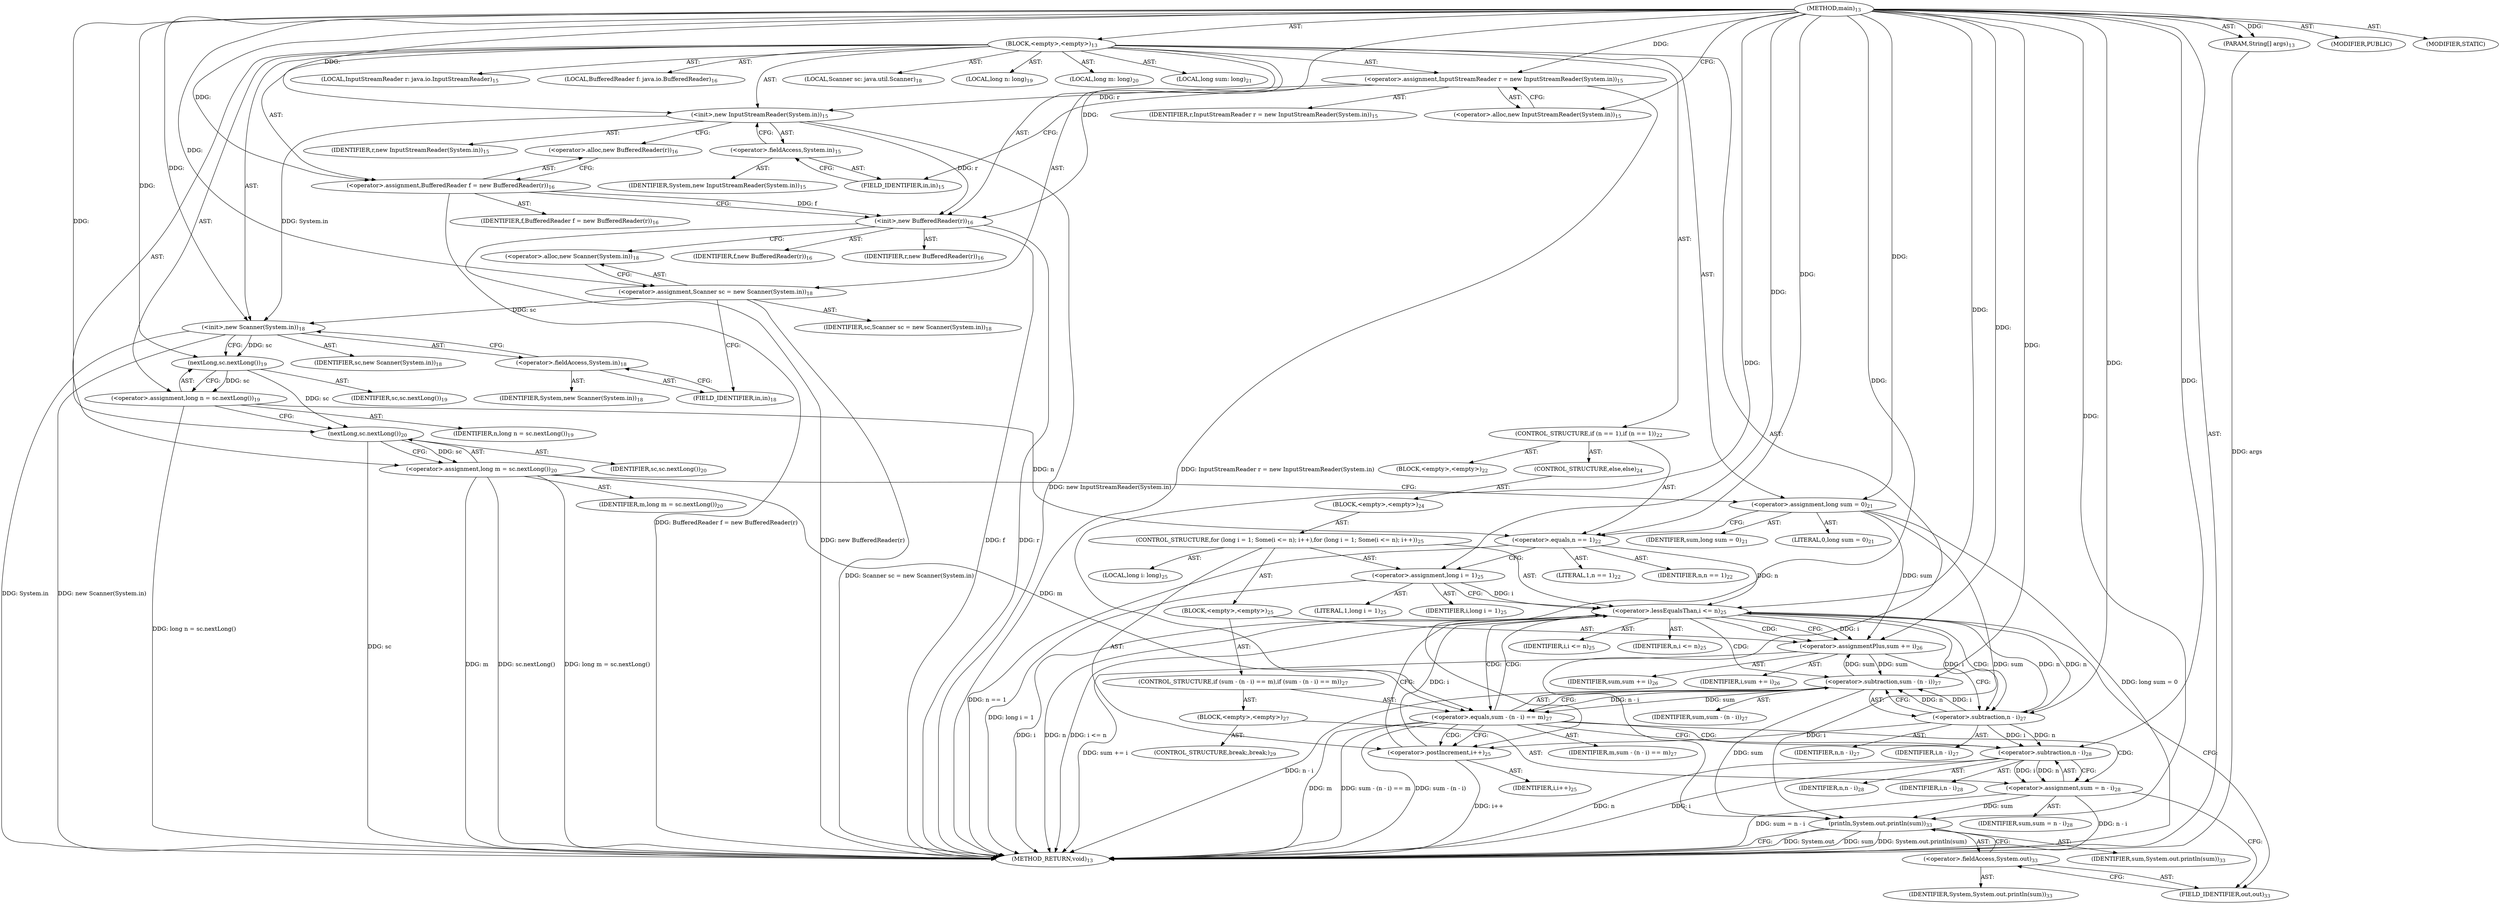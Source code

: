 digraph "main" {  
"23" [label = <(METHOD,main)<SUB>13</SUB>> ]
"24" [label = <(PARAM,String[] args)<SUB>13</SUB>> ]
"25" [label = <(BLOCK,&lt;empty&gt;,&lt;empty&gt;)<SUB>13</SUB>> ]
"4" [label = <(LOCAL,InputStreamReader r: java.io.InputStreamReader)<SUB>15</SUB>> ]
"26" [label = <(&lt;operator&gt;.assignment,InputStreamReader r = new InputStreamReader(System.in))<SUB>15</SUB>> ]
"27" [label = <(IDENTIFIER,r,InputStreamReader r = new InputStreamReader(System.in))<SUB>15</SUB>> ]
"28" [label = <(&lt;operator&gt;.alloc,new InputStreamReader(System.in))<SUB>15</SUB>> ]
"29" [label = <(&lt;init&gt;,new InputStreamReader(System.in))<SUB>15</SUB>> ]
"3" [label = <(IDENTIFIER,r,new InputStreamReader(System.in))<SUB>15</SUB>> ]
"30" [label = <(&lt;operator&gt;.fieldAccess,System.in)<SUB>15</SUB>> ]
"31" [label = <(IDENTIFIER,System,new InputStreamReader(System.in))<SUB>15</SUB>> ]
"32" [label = <(FIELD_IDENTIFIER,in,in)<SUB>15</SUB>> ]
"6" [label = <(LOCAL,BufferedReader f: java.io.BufferedReader)<SUB>16</SUB>> ]
"33" [label = <(&lt;operator&gt;.assignment,BufferedReader f = new BufferedReader(r))<SUB>16</SUB>> ]
"34" [label = <(IDENTIFIER,f,BufferedReader f = new BufferedReader(r))<SUB>16</SUB>> ]
"35" [label = <(&lt;operator&gt;.alloc,new BufferedReader(r))<SUB>16</SUB>> ]
"36" [label = <(&lt;init&gt;,new BufferedReader(r))<SUB>16</SUB>> ]
"5" [label = <(IDENTIFIER,f,new BufferedReader(r))<SUB>16</SUB>> ]
"37" [label = <(IDENTIFIER,r,new BufferedReader(r))<SUB>16</SUB>> ]
"8" [label = <(LOCAL,Scanner sc: java.util.Scanner)<SUB>18</SUB>> ]
"38" [label = <(&lt;operator&gt;.assignment,Scanner sc = new Scanner(System.in))<SUB>18</SUB>> ]
"39" [label = <(IDENTIFIER,sc,Scanner sc = new Scanner(System.in))<SUB>18</SUB>> ]
"40" [label = <(&lt;operator&gt;.alloc,new Scanner(System.in))<SUB>18</SUB>> ]
"41" [label = <(&lt;init&gt;,new Scanner(System.in))<SUB>18</SUB>> ]
"7" [label = <(IDENTIFIER,sc,new Scanner(System.in))<SUB>18</SUB>> ]
"42" [label = <(&lt;operator&gt;.fieldAccess,System.in)<SUB>18</SUB>> ]
"43" [label = <(IDENTIFIER,System,new Scanner(System.in))<SUB>18</SUB>> ]
"44" [label = <(FIELD_IDENTIFIER,in,in)<SUB>18</SUB>> ]
"45" [label = <(LOCAL,long n: long)<SUB>19</SUB>> ]
"46" [label = <(&lt;operator&gt;.assignment,long n = sc.nextLong())<SUB>19</SUB>> ]
"47" [label = <(IDENTIFIER,n,long n = sc.nextLong())<SUB>19</SUB>> ]
"48" [label = <(nextLong,sc.nextLong())<SUB>19</SUB>> ]
"49" [label = <(IDENTIFIER,sc,sc.nextLong())<SUB>19</SUB>> ]
"50" [label = <(LOCAL,long m: long)<SUB>20</SUB>> ]
"51" [label = <(&lt;operator&gt;.assignment,long m = sc.nextLong())<SUB>20</SUB>> ]
"52" [label = <(IDENTIFIER,m,long m = sc.nextLong())<SUB>20</SUB>> ]
"53" [label = <(nextLong,sc.nextLong())<SUB>20</SUB>> ]
"54" [label = <(IDENTIFIER,sc,sc.nextLong())<SUB>20</SUB>> ]
"55" [label = <(LOCAL,long sum: long)<SUB>21</SUB>> ]
"56" [label = <(&lt;operator&gt;.assignment,long sum = 0)<SUB>21</SUB>> ]
"57" [label = <(IDENTIFIER,sum,long sum = 0)<SUB>21</SUB>> ]
"58" [label = <(LITERAL,0,long sum = 0)<SUB>21</SUB>> ]
"59" [label = <(CONTROL_STRUCTURE,if (n == 1),if (n == 1))<SUB>22</SUB>> ]
"60" [label = <(&lt;operator&gt;.equals,n == 1)<SUB>22</SUB>> ]
"61" [label = <(IDENTIFIER,n,n == 1)<SUB>22</SUB>> ]
"62" [label = <(LITERAL,1,n == 1)<SUB>22</SUB>> ]
"63" [label = <(BLOCK,&lt;empty&gt;,&lt;empty&gt;)<SUB>22</SUB>> ]
"64" [label = <(CONTROL_STRUCTURE,else,else)<SUB>24</SUB>> ]
"65" [label = <(BLOCK,&lt;empty&gt;,&lt;empty&gt;)<SUB>24</SUB>> ]
"66" [label = <(CONTROL_STRUCTURE,for (long i = 1; Some(i &lt;= n); i++),for (long i = 1; Some(i &lt;= n); i++))<SUB>25</SUB>> ]
"67" [label = <(LOCAL,long i: long)<SUB>25</SUB>> ]
"68" [label = <(&lt;operator&gt;.assignment,long i = 1)<SUB>25</SUB>> ]
"69" [label = <(IDENTIFIER,i,long i = 1)<SUB>25</SUB>> ]
"70" [label = <(LITERAL,1,long i = 1)<SUB>25</SUB>> ]
"71" [label = <(&lt;operator&gt;.lessEqualsThan,i &lt;= n)<SUB>25</SUB>> ]
"72" [label = <(IDENTIFIER,i,i &lt;= n)<SUB>25</SUB>> ]
"73" [label = <(IDENTIFIER,n,i &lt;= n)<SUB>25</SUB>> ]
"74" [label = <(&lt;operator&gt;.postIncrement,i++)<SUB>25</SUB>> ]
"75" [label = <(IDENTIFIER,i,i++)<SUB>25</SUB>> ]
"76" [label = <(BLOCK,&lt;empty&gt;,&lt;empty&gt;)<SUB>25</SUB>> ]
"77" [label = <(&lt;operator&gt;.assignmentPlus,sum += i)<SUB>26</SUB>> ]
"78" [label = <(IDENTIFIER,sum,sum += i)<SUB>26</SUB>> ]
"79" [label = <(IDENTIFIER,i,sum += i)<SUB>26</SUB>> ]
"80" [label = <(CONTROL_STRUCTURE,if (sum - (n - i) == m),if (sum - (n - i) == m))<SUB>27</SUB>> ]
"81" [label = <(&lt;operator&gt;.equals,sum - (n - i) == m)<SUB>27</SUB>> ]
"82" [label = <(&lt;operator&gt;.subtraction,sum - (n - i))<SUB>27</SUB>> ]
"83" [label = <(IDENTIFIER,sum,sum - (n - i))<SUB>27</SUB>> ]
"84" [label = <(&lt;operator&gt;.subtraction,n - i)<SUB>27</SUB>> ]
"85" [label = <(IDENTIFIER,n,n - i)<SUB>27</SUB>> ]
"86" [label = <(IDENTIFIER,i,n - i)<SUB>27</SUB>> ]
"87" [label = <(IDENTIFIER,m,sum - (n - i) == m)<SUB>27</SUB>> ]
"88" [label = <(BLOCK,&lt;empty&gt;,&lt;empty&gt;)<SUB>27</SUB>> ]
"89" [label = <(&lt;operator&gt;.assignment,sum = n - i)<SUB>28</SUB>> ]
"90" [label = <(IDENTIFIER,sum,sum = n - i)<SUB>28</SUB>> ]
"91" [label = <(&lt;operator&gt;.subtraction,n - i)<SUB>28</SUB>> ]
"92" [label = <(IDENTIFIER,n,n - i)<SUB>28</SUB>> ]
"93" [label = <(IDENTIFIER,i,n - i)<SUB>28</SUB>> ]
"94" [label = <(CONTROL_STRUCTURE,break;,break;)<SUB>29</SUB>> ]
"95" [label = <(println,System.out.println(sum))<SUB>33</SUB>> ]
"96" [label = <(&lt;operator&gt;.fieldAccess,System.out)<SUB>33</SUB>> ]
"97" [label = <(IDENTIFIER,System,System.out.println(sum))<SUB>33</SUB>> ]
"98" [label = <(FIELD_IDENTIFIER,out,out)<SUB>33</SUB>> ]
"99" [label = <(IDENTIFIER,sum,System.out.println(sum))<SUB>33</SUB>> ]
"100" [label = <(MODIFIER,PUBLIC)> ]
"101" [label = <(MODIFIER,STATIC)> ]
"102" [label = <(METHOD_RETURN,void)<SUB>13</SUB>> ]
  "23" -> "24"  [ label = "AST: "] 
  "23" -> "25"  [ label = "AST: "] 
  "23" -> "100"  [ label = "AST: "] 
  "23" -> "101"  [ label = "AST: "] 
  "23" -> "102"  [ label = "AST: "] 
  "25" -> "4"  [ label = "AST: "] 
  "25" -> "26"  [ label = "AST: "] 
  "25" -> "29"  [ label = "AST: "] 
  "25" -> "6"  [ label = "AST: "] 
  "25" -> "33"  [ label = "AST: "] 
  "25" -> "36"  [ label = "AST: "] 
  "25" -> "8"  [ label = "AST: "] 
  "25" -> "38"  [ label = "AST: "] 
  "25" -> "41"  [ label = "AST: "] 
  "25" -> "45"  [ label = "AST: "] 
  "25" -> "46"  [ label = "AST: "] 
  "25" -> "50"  [ label = "AST: "] 
  "25" -> "51"  [ label = "AST: "] 
  "25" -> "55"  [ label = "AST: "] 
  "25" -> "56"  [ label = "AST: "] 
  "25" -> "59"  [ label = "AST: "] 
  "25" -> "95"  [ label = "AST: "] 
  "26" -> "27"  [ label = "AST: "] 
  "26" -> "28"  [ label = "AST: "] 
  "29" -> "3"  [ label = "AST: "] 
  "29" -> "30"  [ label = "AST: "] 
  "30" -> "31"  [ label = "AST: "] 
  "30" -> "32"  [ label = "AST: "] 
  "33" -> "34"  [ label = "AST: "] 
  "33" -> "35"  [ label = "AST: "] 
  "36" -> "5"  [ label = "AST: "] 
  "36" -> "37"  [ label = "AST: "] 
  "38" -> "39"  [ label = "AST: "] 
  "38" -> "40"  [ label = "AST: "] 
  "41" -> "7"  [ label = "AST: "] 
  "41" -> "42"  [ label = "AST: "] 
  "42" -> "43"  [ label = "AST: "] 
  "42" -> "44"  [ label = "AST: "] 
  "46" -> "47"  [ label = "AST: "] 
  "46" -> "48"  [ label = "AST: "] 
  "48" -> "49"  [ label = "AST: "] 
  "51" -> "52"  [ label = "AST: "] 
  "51" -> "53"  [ label = "AST: "] 
  "53" -> "54"  [ label = "AST: "] 
  "56" -> "57"  [ label = "AST: "] 
  "56" -> "58"  [ label = "AST: "] 
  "59" -> "60"  [ label = "AST: "] 
  "59" -> "63"  [ label = "AST: "] 
  "59" -> "64"  [ label = "AST: "] 
  "60" -> "61"  [ label = "AST: "] 
  "60" -> "62"  [ label = "AST: "] 
  "64" -> "65"  [ label = "AST: "] 
  "65" -> "66"  [ label = "AST: "] 
  "66" -> "67"  [ label = "AST: "] 
  "66" -> "68"  [ label = "AST: "] 
  "66" -> "71"  [ label = "AST: "] 
  "66" -> "74"  [ label = "AST: "] 
  "66" -> "76"  [ label = "AST: "] 
  "68" -> "69"  [ label = "AST: "] 
  "68" -> "70"  [ label = "AST: "] 
  "71" -> "72"  [ label = "AST: "] 
  "71" -> "73"  [ label = "AST: "] 
  "74" -> "75"  [ label = "AST: "] 
  "76" -> "77"  [ label = "AST: "] 
  "76" -> "80"  [ label = "AST: "] 
  "77" -> "78"  [ label = "AST: "] 
  "77" -> "79"  [ label = "AST: "] 
  "80" -> "81"  [ label = "AST: "] 
  "80" -> "88"  [ label = "AST: "] 
  "81" -> "82"  [ label = "AST: "] 
  "81" -> "87"  [ label = "AST: "] 
  "82" -> "83"  [ label = "AST: "] 
  "82" -> "84"  [ label = "AST: "] 
  "84" -> "85"  [ label = "AST: "] 
  "84" -> "86"  [ label = "AST: "] 
  "88" -> "89"  [ label = "AST: "] 
  "88" -> "94"  [ label = "AST: "] 
  "89" -> "90"  [ label = "AST: "] 
  "89" -> "91"  [ label = "AST: "] 
  "91" -> "92"  [ label = "AST: "] 
  "91" -> "93"  [ label = "AST: "] 
  "95" -> "96"  [ label = "AST: "] 
  "95" -> "99"  [ label = "AST: "] 
  "96" -> "97"  [ label = "AST: "] 
  "96" -> "98"  [ label = "AST: "] 
  "26" -> "32"  [ label = "CFG: "] 
  "29" -> "35"  [ label = "CFG: "] 
  "33" -> "36"  [ label = "CFG: "] 
  "36" -> "40"  [ label = "CFG: "] 
  "38" -> "44"  [ label = "CFG: "] 
  "41" -> "48"  [ label = "CFG: "] 
  "46" -> "53"  [ label = "CFG: "] 
  "51" -> "56"  [ label = "CFG: "] 
  "56" -> "60"  [ label = "CFG: "] 
  "95" -> "102"  [ label = "CFG: "] 
  "28" -> "26"  [ label = "CFG: "] 
  "30" -> "29"  [ label = "CFG: "] 
  "35" -> "33"  [ label = "CFG: "] 
  "40" -> "38"  [ label = "CFG: "] 
  "42" -> "41"  [ label = "CFG: "] 
  "48" -> "46"  [ label = "CFG: "] 
  "53" -> "51"  [ label = "CFG: "] 
  "60" -> "68"  [ label = "CFG: "] 
  "96" -> "95"  [ label = "CFG: "] 
  "32" -> "30"  [ label = "CFG: "] 
  "44" -> "42"  [ label = "CFG: "] 
  "98" -> "96"  [ label = "CFG: "] 
  "68" -> "71"  [ label = "CFG: "] 
  "71" -> "77"  [ label = "CFG: "] 
  "71" -> "98"  [ label = "CFG: "] 
  "74" -> "71"  [ label = "CFG: "] 
  "77" -> "84"  [ label = "CFG: "] 
  "81" -> "91"  [ label = "CFG: "] 
  "81" -> "74"  [ label = "CFG: "] 
  "82" -> "81"  [ label = "CFG: "] 
  "89" -> "98"  [ label = "CFG: "] 
  "84" -> "82"  [ label = "CFG: "] 
  "91" -> "89"  [ label = "CFG: "] 
  "23" -> "28"  [ label = "CFG: "] 
  "24" -> "102"  [ label = "DDG: args"] 
  "26" -> "102"  [ label = "DDG: InputStreamReader r = new InputStreamReader(System.in)"] 
  "29" -> "102"  [ label = "DDG: new InputStreamReader(System.in)"] 
  "33" -> "102"  [ label = "DDG: BufferedReader f = new BufferedReader(r)"] 
  "36" -> "102"  [ label = "DDG: f"] 
  "36" -> "102"  [ label = "DDG: r"] 
  "36" -> "102"  [ label = "DDG: new BufferedReader(r)"] 
  "38" -> "102"  [ label = "DDG: Scanner sc = new Scanner(System.in)"] 
  "41" -> "102"  [ label = "DDG: System.in"] 
  "41" -> "102"  [ label = "DDG: new Scanner(System.in)"] 
  "46" -> "102"  [ label = "DDG: long n = sc.nextLong()"] 
  "51" -> "102"  [ label = "DDG: m"] 
  "53" -> "102"  [ label = "DDG: sc"] 
  "51" -> "102"  [ label = "DDG: sc.nextLong()"] 
  "51" -> "102"  [ label = "DDG: long m = sc.nextLong()"] 
  "56" -> "102"  [ label = "DDG: long sum = 0"] 
  "60" -> "102"  [ label = "DDG: n == 1"] 
  "68" -> "102"  [ label = "DDG: long i = 1"] 
  "71" -> "102"  [ label = "DDG: i"] 
  "71" -> "102"  [ label = "DDG: n"] 
  "71" -> "102"  [ label = "DDG: i &lt;= n"] 
  "77" -> "102"  [ label = "DDG: sum += i"] 
  "82" -> "102"  [ label = "DDG: n - i"] 
  "81" -> "102"  [ label = "DDG: sum - (n - i)"] 
  "81" -> "102"  [ label = "DDG: m"] 
  "81" -> "102"  [ label = "DDG: sum - (n - i) == m"] 
  "74" -> "102"  [ label = "DDG: i++"] 
  "91" -> "102"  [ label = "DDG: n"] 
  "91" -> "102"  [ label = "DDG: i"] 
  "89" -> "102"  [ label = "DDG: n - i"] 
  "89" -> "102"  [ label = "DDG: sum = n - i"] 
  "95" -> "102"  [ label = "DDG: System.out"] 
  "95" -> "102"  [ label = "DDG: sum"] 
  "95" -> "102"  [ label = "DDG: System.out.println(sum)"] 
  "23" -> "24"  [ label = "DDG: "] 
  "23" -> "26"  [ label = "DDG: "] 
  "23" -> "33"  [ label = "DDG: "] 
  "23" -> "38"  [ label = "DDG: "] 
  "48" -> "46"  [ label = "DDG: sc"] 
  "53" -> "51"  [ label = "DDG: sc"] 
  "23" -> "56"  [ label = "DDG: "] 
  "26" -> "29"  [ label = "DDG: r"] 
  "23" -> "29"  [ label = "DDG: "] 
  "33" -> "36"  [ label = "DDG: f"] 
  "23" -> "36"  [ label = "DDG: "] 
  "29" -> "36"  [ label = "DDG: r"] 
  "38" -> "41"  [ label = "DDG: sc"] 
  "23" -> "41"  [ label = "DDG: "] 
  "29" -> "41"  [ label = "DDG: System.in"] 
  "56" -> "95"  [ label = "DDG: sum"] 
  "82" -> "95"  [ label = "DDG: sum"] 
  "89" -> "95"  [ label = "DDG: sum"] 
  "23" -> "95"  [ label = "DDG: "] 
  "41" -> "48"  [ label = "DDG: sc"] 
  "23" -> "48"  [ label = "DDG: "] 
  "48" -> "53"  [ label = "DDG: sc"] 
  "23" -> "53"  [ label = "DDG: "] 
  "46" -> "60"  [ label = "DDG: n"] 
  "23" -> "60"  [ label = "DDG: "] 
  "23" -> "68"  [ label = "DDG: "] 
  "68" -> "71"  [ label = "DDG: i"] 
  "74" -> "71"  [ label = "DDG: i"] 
  "23" -> "71"  [ label = "DDG: "] 
  "60" -> "71"  [ label = "DDG: n"] 
  "84" -> "71"  [ label = "DDG: n"] 
  "84" -> "74"  [ label = "DDG: i"] 
  "23" -> "74"  [ label = "DDG: "] 
  "71" -> "77"  [ label = "DDG: i"] 
  "23" -> "77"  [ label = "DDG: "] 
  "56" -> "77"  [ label = "DDG: sum"] 
  "82" -> "77"  [ label = "DDG: sum"] 
  "82" -> "81"  [ label = "DDG: sum"] 
  "82" -> "81"  [ label = "DDG: n - i"] 
  "51" -> "81"  [ label = "DDG: m"] 
  "23" -> "81"  [ label = "DDG: "] 
  "91" -> "89"  [ label = "DDG: n"] 
  "91" -> "89"  [ label = "DDG: i"] 
  "77" -> "82"  [ label = "DDG: sum"] 
  "23" -> "82"  [ label = "DDG: "] 
  "84" -> "82"  [ label = "DDG: n"] 
  "84" -> "82"  [ label = "DDG: i"] 
  "71" -> "84"  [ label = "DDG: n"] 
  "23" -> "84"  [ label = "DDG: "] 
  "71" -> "84"  [ label = "DDG: i"] 
  "84" -> "91"  [ label = "DDG: n"] 
  "23" -> "91"  [ label = "DDG: "] 
  "84" -> "91"  [ label = "DDG: i"] 
  "71" -> "77"  [ label = "CDG: "] 
  "71" -> "82"  [ label = "CDG: "] 
  "71" -> "81"  [ label = "CDG: "] 
  "71" -> "84"  [ label = "CDG: "] 
  "81" -> "91"  [ label = "CDG: "] 
  "81" -> "89"  [ label = "CDG: "] 
  "81" -> "71"  [ label = "CDG: "] 
  "81" -> "74"  [ label = "CDG: "] 
}
